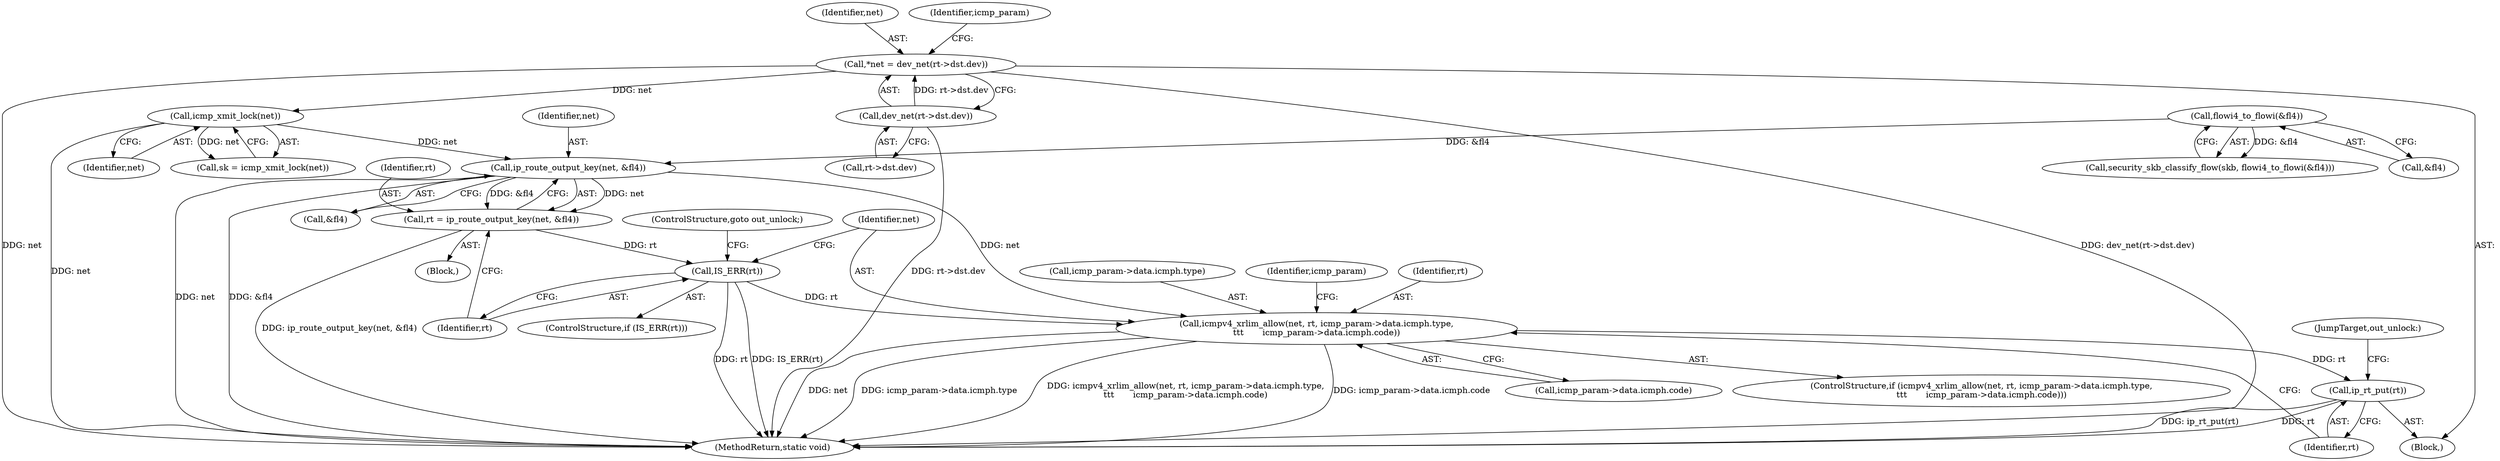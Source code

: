 digraph "0_linux_f6d8bd051c391c1c0458a30b2a7abcd939329259_11@pointer" {
"1000241" [label="(Call,icmpv4_xrlim_allow(net, rt, icmp_param->data.icmph.type,\n\t\t\t       icmp_param->data.icmph.code))"];
"1000232" [label="(Call,ip_route_output_key(net, &fl4))"];
"1000136" [label="(Call,icmp_xmit_lock(net))"];
"1000111" [label="(Call,*net = dev_net(rt->dst.dev))"];
"1000113" [label="(Call,dev_net(rt->dst.dev))"];
"1000227" [label="(Call,flowi4_to_flowi(&fl4))"];
"1000237" [label="(Call,IS_ERR(rt))"];
"1000230" [label="(Call,rt = ip_route_output_key(net, &fl4))"];
"1000264" [label="(Call,ip_rt_put(rt))"];
"1000227" [label="(Call,flowi4_to_flowi(&fl4))"];
"1000225" [label="(Call,security_skb_classify_flow(skb, flowi4_to_flowi(&fl4)))"];
"1000238" [label="(Identifier,rt)"];
"1000239" [label="(ControlStructure,goto out_unlock;)"];
"1000244" [label="(Call,icmp_param->data.icmph.type)"];
"1000234" [label="(Call,&fl4)"];
"1000251" [label="(Call,icmp_param->data.icmph.code)"];
"1000223" [label="(Block,)"];
"1000236" [label="(ControlStructure,if (IS_ERR(rt)))"];
"1000136" [label="(Call,icmp_xmit_lock(net))"];
"1000269" [label="(MethodReturn,static void)"];
"1000112" [label="(Identifier,net)"];
"1000114" [label="(Call,rt->dst.dev)"];
"1000228" [label="(Call,&fl4)"];
"1000265" [label="(Identifier,rt)"];
"1000241" [label="(Call,icmpv4_xrlim_allow(net, rt, icmp_param->data.icmph.type,\n\t\t\t       icmp_param->data.icmph.code))"];
"1000240" [label="(ControlStructure,if (icmpv4_xrlim_allow(net, rt, icmp_param->data.icmph.type,\n\t\t\t       icmp_param->data.icmph.code)))"];
"1000103" [label="(Block,)"];
"1000113" [label="(Call,dev_net(rt->dst.dev))"];
"1000259" [label="(Identifier,icmp_param)"];
"1000231" [label="(Identifier,rt)"];
"1000264" [label="(Call,ip_rt_put(rt))"];
"1000242" [label="(Identifier,net)"];
"1000237" [label="(Call,IS_ERR(rt))"];
"1000233" [label="(Identifier,net)"];
"1000134" [label="(Call,sk = icmp_xmit_lock(net))"];
"1000266" [label="(JumpTarget,out_unlock:)"];
"1000243" [label="(Identifier,rt)"];
"1000230" [label="(Call,rt = ip_route_output_key(net, &fl4))"];
"1000128" [label="(Identifier,icmp_param)"];
"1000111" [label="(Call,*net = dev_net(rt->dst.dev))"];
"1000137" [label="(Identifier,net)"];
"1000232" [label="(Call,ip_route_output_key(net, &fl4))"];
"1000241" -> "1000240"  [label="AST: "];
"1000241" -> "1000251"  [label="CFG: "];
"1000242" -> "1000241"  [label="AST: "];
"1000243" -> "1000241"  [label="AST: "];
"1000244" -> "1000241"  [label="AST: "];
"1000251" -> "1000241"  [label="AST: "];
"1000259" -> "1000241"  [label="CFG: "];
"1000265" -> "1000241"  [label="CFG: "];
"1000241" -> "1000269"  [label="DDG: icmpv4_xrlim_allow(net, rt, icmp_param->data.icmph.type,\n\t\t\t       icmp_param->data.icmph.code)"];
"1000241" -> "1000269"  [label="DDG: icmp_param->data.icmph.code"];
"1000241" -> "1000269"  [label="DDG: net"];
"1000241" -> "1000269"  [label="DDG: icmp_param->data.icmph.type"];
"1000232" -> "1000241"  [label="DDG: net"];
"1000237" -> "1000241"  [label="DDG: rt"];
"1000241" -> "1000264"  [label="DDG: rt"];
"1000232" -> "1000230"  [label="AST: "];
"1000232" -> "1000234"  [label="CFG: "];
"1000233" -> "1000232"  [label="AST: "];
"1000234" -> "1000232"  [label="AST: "];
"1000230" -> "1000232"  [label="CFG: "];
"1000232" -> "1000269"  [label="DDG: net"];
"1000232" -> "1000269"  [label="DDG: &fl4"];
"1000232" -> "1000230"  [label="DDG: net"];
"1000232" -> "1000230"  [label="DDG: &fl4"];
"1000136" -> "1000232"  [label="DDG: net"];
"1000227" -> "1000232"  [label="DDG: &fl4"];
"1000136" -> "1000134"  [label="AST: "];
"1000136" -> "1000137"  [label="CFG: "];
"1000137" -> "1000136"  [label="AST: "];
"1000134" -> "1000136"  [label="CFG: "];
"1000136" -> "1000269"  [label="DDG: net"];
"1000136" -> "1000134"  [label="DDG: net"];
"1000111" -> "1000136"  [label="DDG: net"];
"1000111" -> "1000103"  [label="AST: "];
"1000111" -> "1000113"  [label="CFG: "];
"1000112" -> "1000111"  [label="AST: "];
"1000113" -> "1000111"  [label="AST: "];
"1000128" -> "1000111"  [label="CFG: "];
"1000111" -> "1000269"  [label="DDG: net"];
"1000111" -> "1000269"  [label="DDG: dev_net(rt->dst.dev)"];
"1000113" -> "1000111"  [label="DDG: rt->dst.dev"];
"1000113" -> "1000114"  [label="CFG: "];
"1000114" -> "1000113"  [label="AST: "];
"1000113" -> "1000269"  [label="DDG: rt->dst.dev"];
"1000227" -> "1000225"  [label="AST: "];
"1000227" -> "1000228"  [label="CFG: "];
"1000228" -> "1000227"  [label="AST: "];
"1000225" -> "1000227"  [label="CFG: "];
"1000227" -> "1000225"  [label="DDG: &fl4"];
"1000237" -> "1000236"  [label="AST: "];
"1000237" -> "1000238"  [label="CFG: "];
"1000238" -> "1000237"  [label="AST: "];
"1000239" -> "1000237"  [label="CFG: "];
"1000242" -> "1000237"  [label="CFG: "];
"1000237" -> "1000269"  [label="DDG: IS_ERR(rt)"];
"1000237" -> "1000269"  [label="DDG: rt"];
"1000230" -> "1000237"  [label="DDG: rt"];
"1000230" -> "1000223"  [label="AST: "];
"1000231" -> "1000230"  [label="AST: "];
"1000238" -> "1000230"  [label="CFG: "];
"1000230" -> "1000269"  [label="DDG: ip_route_output_key(net, &fl4)"];
"1000264" -> "1000103"  [label="AST: "];
"1000264" -> "1000265"  [label="CFG: "];
"1000265" -> "1000264"  [label="AST: "];
"1000266" -> "1000264"  [label="CFG: "];
"1000264" -> "1000269"  [label="DDG: ip_rt_put(rt)"];
"1000264" -> "1000269"  [label="DDG: rt"];
}
